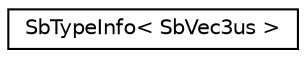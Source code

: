 digraph "Graphical Class Hierarchy"
{
 // LATEX_PDF_SIZE
  edge [fontname="Helvetica",fontsize="10",labelfontname="Helvetica",labelfontsize="10"];
  node [fontname="Helvetica",fontsize="10",shape=record];
  rankdir="LR";
  Node0 [label="SbTypeInfo\< SbVec3us \>",height=0.2,width=0.4,color="black", fillcolor="white", style="filled",URL="$structSbTypeInfo_3_01SbVec3us_01_4.html",tooltip=" "];
}
